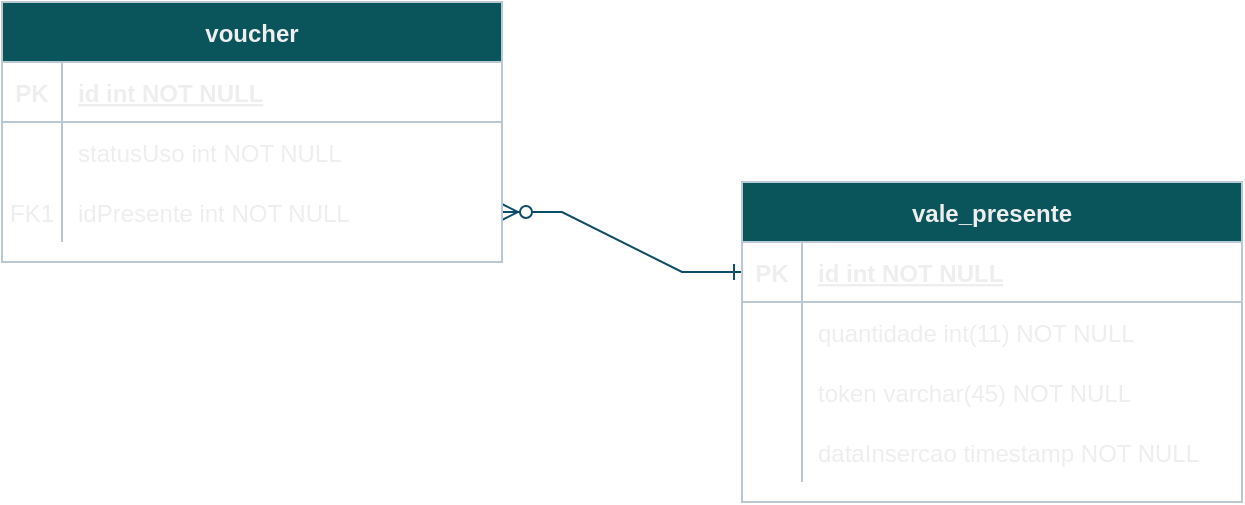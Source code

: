 <mxfile version="21.3.2" type="github">
  <diagram id="C5RBs43oDa-KdzZeNtuy" name="Page-1">
    <mxGraphModel dx="832" dy="446" grid="1" gridSize="10" guides="1" tooltips="1" connect="1" arrows="1" fold="1" page="1" pageScale="1" pageWidth="827" pageHeight="1169" math="0" shadow="0">
      <root>
        <mxCell id="WIyWlLk6GJQsqaUBKTNV-0" />
        <mxCell id="WIyWlLk6GJQsqaUBKTNV-1" parent="WIyWlLk6GJQsqaUBKTNV-0" />
        <mxCell id="9vp-qmft9jFnxLgAvtpD-0" value="" style="edgeStyle=entityRelationEdgeStyle;endArrow=ERzeroToMany;startArrow=ERone;endFill=1;startFill=0;rounded=0;labelBackgroundColor=none;strokeColor=#0B4D6A;fontColor=default;" edge="1" parent="WIyWlLk6GJQsqaUBKTNV-1" source="9vp-qmft9jFnxLgAvtpD-23" target="9vp-qmft9jFnxLgAvtpD-6">
          <mxGeometry width="100" height="100" relative="1" as="geometry">
            <mxPoint x="340" y="1120" as="sourcePoint" />
            <mxPoint x="440" y="1020" as="targetPoint" />
          </mxGeometry>
        </mxCell>
        <mxCell id="9vp-qmft9jFnxLgAvtpD-2" value="voucher" style="shape=table;startSize=30;container=1;collapsible=1;childLayout=tableLayout;fixedRows=1;rowLines=0;fontStyle=1;align=center;resizeLast=1;rounded=0;labelBackgroundColor=none;fillColor=#09555B;strokeColor=#BAC8D3;fontColor=#EEEEEE;" vertex="1" parent="WIyWlLk6GJQsqaUBKTNV-1">
          <mxGeometry x="120" y="480" width="250" height="130" as="geometry" />
        </mxCell>
        <mxCell id="9vp-qmft9jFnxLgAvtpD-3" value="" style="shape=partialRectangle;collapsible=0;dropTarget=0;pointerEvents=0;fillColor=none;points=[[0,0.5],[1,0.5]];portConstraint=eastwest;top=0;left=0;right=0;bottom=1;rounded=0;labelBackgroundColor=none;strokeColor=#BAC8D3;fontColor=#EEEEEE;" vertex="1" parent="9vp-qmft9jFnxLgAvtpD-2">
          <mxGeometry y="30" width="250" height="30" as="geometry" />
        </mxCell>
        <mxCell id="9vp-qmft9jFnxLgAvtpD-4" value="PK" style="shape=partialRectangle;overflow=hidden;connectable=0;fillColor=none;top=0;left=0;bottom=0;right=0;fontStyle=1;rounded=0;labelBackgroundColor=none;strokeColor=#BAC8D3;fontColor=#EEEEEE;" vertex="1" parent="9vp-qmft9jFnxLgAvtpD-3">
          <mxGeometry width="30" height="30" as="geometry">
            <mxRectangle width="30" height="30" as="alternateBounds" />
          </mxGeometry>
        </mxCell>
        <mxCell id="9vp-qmft9jFnxLgAvtpD-5" value="id int NOT NULL " style="shape=partialRectangle;overflow=hidden;connectable=0;fillColor=none;top=0;left=0;bottom=0;right=0;align=left;spacingLeft=6;fontStyle=5;rounded=0;labelBackgroundColor=none;strokeColor=#BAC8D3;fontColor=#EEEEEE;" vertex="1" parent="9vp-qmft9jFnxLgAvtpD-3">
          <mxGeometry x="30" width="220" height="30" as="geometry">
            <mxRectangle width="220" height="30" as="alternateBounds" />
          </mxGeometry>
        </mxCell>
        <mxCell id="9vp-qmft9jFnxLgAvtpD-9" value="" style="shape=partialRectangle;collapsible=0;dropTarget=0;pointerEvents=0;fillColor=none;points=[[0,0.5],[1,0.5]];portConstraint=eastwest;top=0;left=0;right=0;bottom=0;rounded=0;labelBackgroundColor=none;strokeColor=#BAC8D3;fontColor=#EEEEEE;" vertex="1" parent="9vp-qmft9jFnxLgAvtpD-2">
          <mxGeometry y="60" width="250" height="30" as="geometry" />
        </mxCell>
        <mxCell id="9vp-qmft9jFnxLgAvtpD-10" value="" style="shape=partialRectangle;overflow=hidden;connectable=0;fillColor=none;top=0;left=0;bottom=0;right=0;rounded=0;labelBackgroundColor=none;strokeColor=#BAC8D3;fontColor=#EEEEEE;" vertex="1" parent="9vp-qmft9jFnxLgAvtpD-9">
          <mxGeometry width="30" height="30" as="geometry">
            <mxRectangle width="30" height="30" as="alternateBounds" />
          </mxGeometry>
        </mxCell>
        <mxCell id="9vp-qmft9jFnxLgAvtpD-11" value="statusUso int NOT NULL" style="shape=partialRectangle;overflow=hidden;connectable=0;fillColor=none;top=0;left=0;bottom=0;right=0;align=left;spacingLeft=6;rounded=0;labelBackgroundColor=none;strokeColor=#BAC8D3;fontColor=#EEEEEE;" vertex="1" parent="9vp-qmft9jFnxLgAvtpD-9">
          <mxGeometry x="30" width="220" height="30" as="geometry">
            <mxRectangle width="220" height="30" as="alternateBounds" />
          </mxGeometry>
        </mxCell>
        <mxCell id="9vp-qmft9jFnxLgAvtpD-6" value="" style="shape=partialRectangle;collapsible=0;dropTarget=0;pointerEvents=0;fillColor=none;points=[[0,0.5],[1,0.5]];portConstraint=eastwest;top=0;left=0;right=0;bottom=0;rounded=0;labelBackgroundColor=none;strokeColor=#BAC8D3;fontColor=#EEEEEE;" vertex="1" parent="9vp-qmft9jFnxLgAvtpD-2">
          <mxGeometry y="90" width="250" height="30" as="geometry" />
        </mxCell>
        <mxCell id="9vp-qmft9jFnxLgAvtpD-7" value="FK1" style="shape=partialRectangle;overflow=hidden;connectable=0;fillColor=none;top=0;left=0;bottom=0;right=0;rounded=0;labelBackgroundColor=none;strokeColor=#BAC8D3;fontColor=#EEEEEE;" vertex="1" parent="9vp-qmft9jFnxLgAvtpD-6">
          <mxGeometry width="30" height="30" as="geometry">
            <mxRectangle width="30" height="30" as="alternateBounds" />
          </mxGeometry>
        </mxCell>
        <mxCell id="9vp-qmft9jFnxLgAvtpD-8" value="idPresente int NOT NULL" style="shape=partialRectangle;overflow=hidden;connectable=0;fillColor=none;top=0;left=0;bottom=0;right=0;align=left;spacingLeft=6;rounded=0;labelBackgroundColor=none;strokeColor=#BAC8D3;fontColor=#EEEEEE;" vertex="1" parent="9vp-qmft9jFnxLgAvtpD-6">
          <mxGeometry x="30" width="220" height="30" as="geometry">
            <mxRectangle width="220" height="30" as="alternateBounds" />
          </mxGeometry>
        </mxCell>
        <mxCell id="9vp-qmft9jFnxLgAvtpD-22" value="vale_presente" style="shape=table;startSize=30;container=1;collapsible=1;childLayout=tableLayout;fixedRows=1;rowLines=0;fontStyle=1;align=center;resizeLast=1;rounded=0;labelBackgroundColor=none;fillColor=#09555B;strokeColor=#BAC8D3;fontColor=#EEEEEE;" vertex="1" parent="WIyWlLk6GJQsqaUBKTNV-1">
          <mxGeometry x="490" y="570" width="250" height="160" as="geometry">
            <mxRectangle x="120" y="520" width="120" height="30" as="alternateBounds" />
          </mxGeometry>
        </mxCell>
        <mxCell id="9vp-qmft9jFnxLgAvtpD-23" value="" style="shape=partialRectangle;collapsible=0;dropTarget=0;pointerEvents=0;fillColor=none;points=[[0,0.5],[1,0.5]];portConstraint=eastwest;top=0;left=0;right=0;bottom=1;rounded=0;labelBackgroundColor=none;strokeColor=#BAC8D3;fontColor=#EEEEEE;" vertex="1" parent="9vp-qmft9jFnxLgAvtpD-22">
          <mxGeometry y="30" width="250" height="30" as="geometry" />
        </mxCell>
        <mxCell id="9vp-qmft9jFnxLgAvtpD-24" value="PK" style="shape=partialRectangle;overflow=hidden;connectable=0;fillColor=none;top=0;left=0;bottom=0;right=0;fontStyle=1;rounded=0;labelBackgroundColor=none;strokeColor=#BAC8D3;fontColor=#EEEEEE;" vertex="1" parent="9vp-qmft9jFnxLgAvtpD-23">
          <mxGeometry width="30" height="30" as="geometry">
            <mxRectangle width="30" height="30" as="alternateBounds" />
          </mxGeometry>
        </mxCell>
        <mxCell id="9vp-qmft9jFnxLgAvtpD-25" value="id int NOT NULL " style="shape=partialRectangle;overflow=hidden;connectable=0;fillColor=none;top=0;left=0;bottom=0;right=0;align=left;spacingLeft=6;fontStyle=5;rounded=0;labelBackgroundColor=none;strokeColor=#BAC8D3;fontColor=#EEEEEE;" vertex="1" parent="9vp-qmft9jFnxLgAvtpD-23">
          <mxGeometry x="30" width="220" height="30" as="geometry">
            <mxRectangle width="220" height="30" as="alternateBounds" />
          </mxGeometry>
        </mxCell>
        <mxCell id="9vp-qmft9jFnxLgAvtpD-26" value="" style="shape=partialRectangle;collapsible=0;dropTarget=0;pointerEvents=0;fillColor=none;points=[[0,0.5],[1,0.5]];portConstraint=eastwest;top=0;left=0;right=0;bottom=0;rounded=0;labelBackgroundColor=none;strokeColor=#BAC8D3;fontColor=#EEEEEE;" vertex="1" parent="9vp-qmft9jFnxLgAvtpD-22">
          <mxGeometry y="60" width="250" height="30" as="geometry" />
        </mxCell>
        <mxCell id="9vp-qmft9jFnxLgAvtpD-27" value="" style="shape=partialRectangle;overflow=hidden;connectable=0;fillColor=none;top=0;left=0;bottom=0;right=0;rounded=0;labelBackgroundColor=none;strokeColor=#BAC8D3;fontColor=#EEEEEE;" vertex="1" parent="9vp-qmft9jFnxLgAvtpD-26">
          <mxGeometry width="30" height="30" as="geometry">
            <mxRectangle width="30" height="30" as="alternateBounds" />
          </mxGeometry>
        </mxCell>
        <mxCell id="9vp-qmft9jFnxLgAvtpD-28" value="quantidade int(11) NOT NULL" style="shape=partialRectangle;overflow=hidden;connectable=0;fillColor=none;top=0;left=0;bottom=0;right=0;align=left;spacingLeft=6;rounded=0;labelBackgroundColor=none;strokeColor=#BAC8D3;fontColor=#EEEEEE;" vertex="1" parent="9vp-qmft9jFnxLgAvtpD-26">
          <mxGeometry x="30" width="220" height="30" as="geometry">
            <mxRectangle width="220" height="30" as="alternateBounds" />
          </mxGeometry>
        </mxCell>
        <mxCell id="9vp-qmft9jFnxLgAvtpD-32" style="shape=partialRectangle;collapsible=0;dropTarget=0;pointerEvents=0;fillColor=none;points=[[0,0.5],[1,0.5]];portConstraint=eastwest;top=0;left=0;right=0;bottom=0;rounded=0;labelBackgroundColor=none;strokeColor=#BAC8D3;fontColor=#EEEEEE;" vertex="1" parent="9vp-qmft9jFnxLgAvtpD-22">
          <mxGeometry y="90" width="250" height="30" as="geometry" />
        </mxCell>
        <mxCell id="9vp-qmft9jFnxLgAvtpD-33" style="shape=partialRectangle;overflow=hidden;connectable=0;fillColor=none;top=0;left=0;bottom=0;right=0;rounded=0;labelBackgroundColor=none;strokeColor=#BAC8D3;fontColor=#EEEEEE;" vertex="1" parent="9vp-qmft9jFnxLgAvtpD-32">
          <mxGeometry width="30" height="30" as="geometry">
            <mxRectangle width="30" height="30" as="alternateBounds" />
          </mxGeometry>
        </mxCell>
        <mxCell id="9vp-qmft9jFnxLgAvtpD-34" value="token varchar(45) NOT NULL" style="shape=partialRectangle;overflow=hidden;connectable=0;fillColor=none;top=0;left=0;bottom=0;right=0;align=left;spacingLeft=6;rounded=0;labelBackgroundColor=none;strokeColor=#BAC8D3;fontColor=#EEEEEE;" vertex="1" parent="9vp-qmft9jFnxLgAvtpD-32">
          <mxGeometry x="30" width="220" height="30" as="geometry">
            <mxRectangle width="220" height="30" as="alternateBounds" />
          </mxGeometry>
        </mxCell>
        <mxCell id="9vp-qmft9jFnxLgAvtpD-35" style="shape=partialRectangle;collapsible=0;dropTarget=0;pointerEvents=0;fillColor=none;points=[[0,0.5],[1,0.5]];portConstraint=eastwest;top=0;left=0;right=0;bottom=0;rounded=0;labelBackgroundColor=none;strokeColor=#BAC8D3;fontColor=#EEEEEE;" vertex="1" parent="9vp-qmft9jFnxLgAvtpD-22">
          <mxGeometry y="120" width="250" height="30" as="geometry" />
        </mxCell>
        <mxCell id="9vp-qmft9jFnxLgAvtpD-36" style="shape=partialRectangle;overflow=hidden;connectable=0;fillColor=none;top=0;left=0;bottom=0;right=0;rounded=0;labelBackgroundColor=none;strokeColor=#BAC8D3;fontColor=#EEEEEE;" vertex="1" parent="9vp-qmft9jFnxLgAvtpD-35">
          <mxGeometry width="30" height="30" as="geometry">
            <mxRectangle width="30" height="30" as="alternateBounds" />
          </mxGeometry>
        </mxCell>
        <mxCell id="9vp-qmft9jFnxLgAvtpD-37" value="dataInsercao timestamp NOT NULL" style="shape=partialRectangle;overflow=hidden;connectable=0;fillColor=none;top=0;left=0;bottom=0;right=0;align=left;spacingLeft=6;rounded=0;labelBackgroundColor=none;strokeColor=#BAC8D3;fontColor=#EEEEEE;" vertex="1" parent="9vp-qmft9jFnxLgAvtpD-35">
          <mxGeometry x="30" width="220" height="30" as="geometry">
            <mxRectangle width="220" height="30" as="alternateBounds" />
          </mxGeometry>
        </mxCell>
      </root>
    </mxGraphModel>
  </diagram>
</mxfile>

